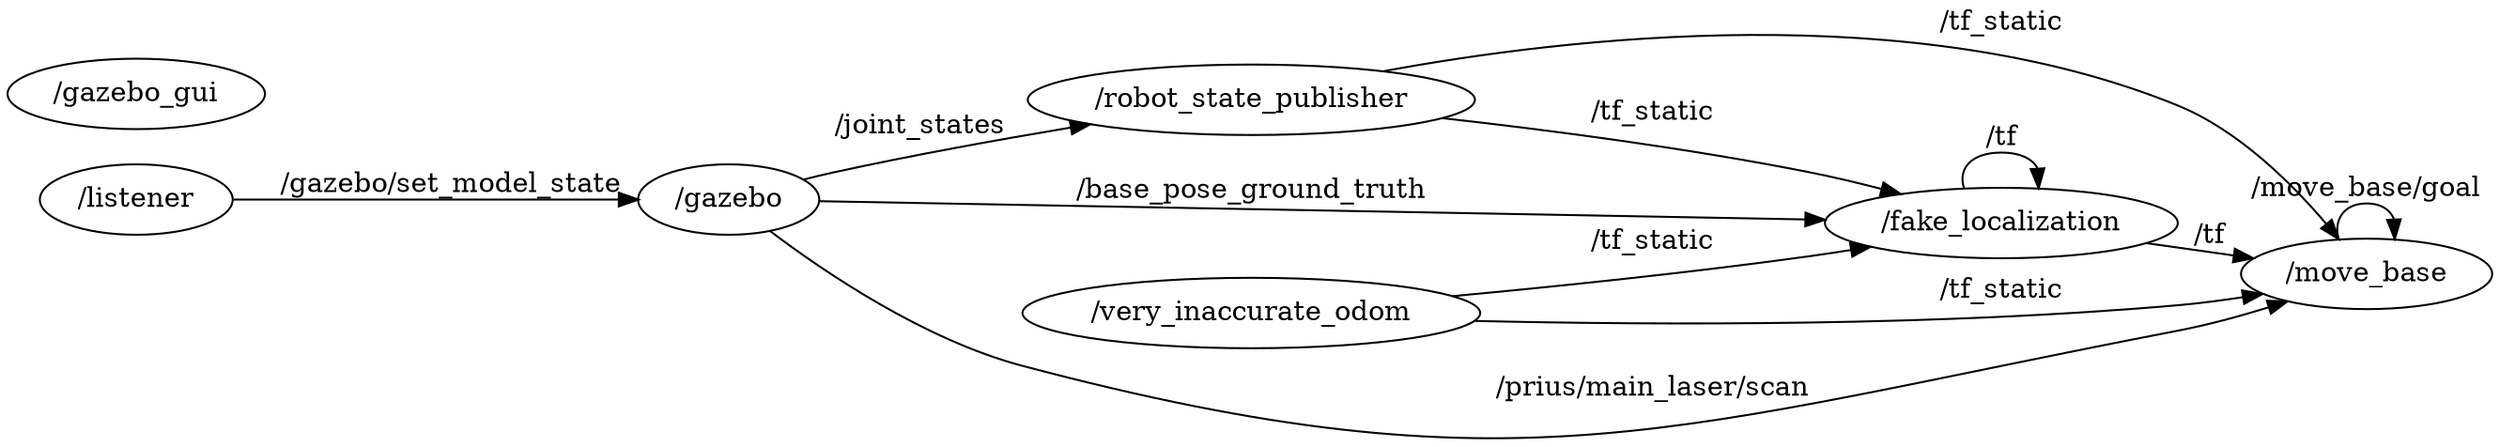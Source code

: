 digraph graphname {
	graph [bb="0,0,1026.5,205.41",
		compound=True,
		rank=same,
		rankdir=LR,
		ranksep=0.2
	];
	node [label="\N"];
	n___robot_state_publisher	 [URL=__robot_state_publisher,
		height=0.5,
		label="/robot_state_publisher",
		pos="510.83,161.41",
		shape=ellipse,
		tooltip="/robot_state_publisher",
		width=2.4734];
	n___fake_localization	 [URL=__fake_localization,
		height=0.5,
		label="/fake_localization",
		pos="817.51,98.413",
		shape=ellipse,
		tooltip="/fake_localization",
		width=2.0401];
	n___robot_state_publisher -> n___fake_localization	 [URL=topic_3A__tf_static,
		label="/tf_static",
		lp="674.57,154.91",
		penwidth=1,
		pos="e,774.68,113.24 586.62,151.92 630.49,145.65 686.79,136.37 736.07,124.41 745.49,122.13 755.4,119.29 764.93,116.34"];
	n___move_base	 [URL=__move_base,
		height=0.5,
		label="/move_base",
		pos="973.25,68.413",
		shape=ellipse,
		tooltip="/move_base",
		width=1.4804];
	n___robot_state_publisher -> n___move_base	 [URL=topic_3A__tf_static,
		label="/tf_static",
		lp="817.51,197.91",
		penwidth=1,
		pos="e,962.3,86.1 568.45,175.16 645.57,190.83 786.04,208.31 890.95,158.41 919.57,144.8 942.64,116.09 956.79,94.736"];
	n___gazebo_gui	 [URL=__gazebo_gui,
		height=0.5,
		label="/gazebo_gui",
		pos="53.945,164.41",
		shape=ellipse,
		tooltip="/gazebo_gui",
		width=1.4985];
	n___fake_localization -> n___fake_localization	 [URL=topic_3A__tf,
		label="/tf",
		lp="817.51,141.91",
		penwidth=1,
		pos="e,832.97,116.19 802.05,116.19 799.42,125.73 804.58,134.41 817.51,134.41 825.39,134.41 830.38,131.19 832.49,126.51"];
	n___fake_localization -> n___move_base	 [URL=topic_3A__tf,
		label="/tf",
		lp="905.45,90.913",
		penwidth=1,
		pos="e,926.47,77.345 875.76,87.242 889.09,84.64 903.27,81.873 916.54,79.284"];
	n___move_base -> n___move_base	 [URL=topic_3A__move_base__goal,
		label="/move_base/goal",
		lp="973.25,111.91",
		penwidth=1,
		pos="e,985.11,86.194 961.38,86.194 959.37,95.728 963.32,104.41 973.25,104.41 979.3,104.41 983.13,101.19 984.74,96.511"];
	n___listener	 [URL=__listener,
		height=0.5,
		label="/listener",
		pos="53.945,110.41",
		shape=ellipse,
		tooltip="/listener",
		width=1.0832];
	n___gazebo	 [URL=__gazebo,
		height=0.5,
		label="/gazebo",
		pos="296.24,110.41",
		shape=ellipse,
		tooltip="/gazebo",
		width=1.0652];
	n___listener -> n___gazebo	 [URL=topic_3A__gazebo__set_model_state,
		label="/gazebo/set_model_state",
		lp="182.89,117.91",
		penwidth=1,
		pos="e,257.74,110.41 93.02,110.41 134.89,110.41 202.22,110.41 247.56,110.41"];
	n___very_inaccurate_odom	 [URL=__very_inaccurate_odom,
		height=0.5,
		label="/very_inaccurate_odom",
		pos="510.83,52.413",
		shape=ellipse,
		tooltip="/very_inaccurate_odom",
		width=2.6178];
	n___very_inaccurate_odom -> n___fake_localization	 [URL=topic_3A__tf_static,
		label="/tf_static",
		lp="674.57,88.913",
		penwidth=1,
		pos="e,762.53,86.389 593.02,61.332 635.71,66.422 688.85,73.384 736.07,81.413 741.43,82.325 746.98,83.343 752.55,84.414"];
	n___very_inaccurate_odom -> n___move_base	 [URL=topic_3A__tf_static,
		label="/tf_static",
		lp="817.51,63.913",
		penwidth=1,
		pos="e,925.51,60.404 604.3,49.885 681.16,48.624 793.34,48.729 890.95,56.413 898.94,57.041 907.34,57.972 915.58,59.041"];
	n___gazebo -> n___robot_state_publisher	 [URL=topic_3A__joint_states,
		label="/joint_states",
		lp="375.58,146.91",
		penwidth=1,
		pos="e,446.79,148.74 328.36,120.39 333.11,121.8 337.96,123.19 342.58,124.41 373.32,132.54 407.55,140.34 437,146.65"];
	n___gazebo -> n___fake_localization	 [URL=topic_3A__base_pose_ground_truth,
		label="/base_pose_ground_truth",
		lp="510.83,115.91",
		penwidth=1,
		pos="e,744.35,100.08 334.58,109.55 417.77,107.63 619.95,102.96 734.25,100.31"];
	n___gazebo -> n___move_base	 [URL=topic_3A__prius__main_laser__scan,
		label="/prius/main_laser/scan",
		lp="674.57,18.913",
		penwidth=1,
		pos="e,934.72,55.955 313.15,93.985 334.44,73.315 374.42,38.891 416.58,25.413 597.46,-32.415 827.59,23.696 925.14,53.033"];
}
